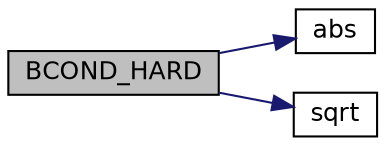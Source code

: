 digraph "BCOND_HARD"
{
 // INTERACTIVE_SVG=YES
 // LATEX_PDF_SIZE
  bgcolor="transparent";
  edge [fontname="Helvetica",fontsize="12",labelfontname="Helvetica",labelfontsize="12"];
  node [fontname="Helvetica",fontsize="12",shape=record];
  rankdir="LR";
  Node1 [label="BCOND_HARD",height=0.2,width=0.4,color="black", fillcolor="grey75", style="filled", fontcolor="black",tooltip=" "];
  Node1 -> Node2 [color="midnightblue",fontsize="12",style="solid",fontname="Helvetica"];
  Node2 [label="abs",height=0.2,width=0.4,color="black",URL="$autodiff_8libmd_8cc_aef1f4db2bbc91c997fdc24226ea63d52.html#aef1f4db2bbc91c997fdc24226ea63d52",tooltip=" "];
  Node1 -> Node3 [color="midnightblue",fontsize="12",style="solid",fontname="Helvetica"];
  Node3 [label="sqrt",height=0.2,width=0.4,color="black",URL="$autodiff_8libmd_8cc_af33bda4d5a7fc8ad1679ec339a730045.html#af33bda4d5a7fc8ad1679ec339a730045",tooltip=" "];
}
